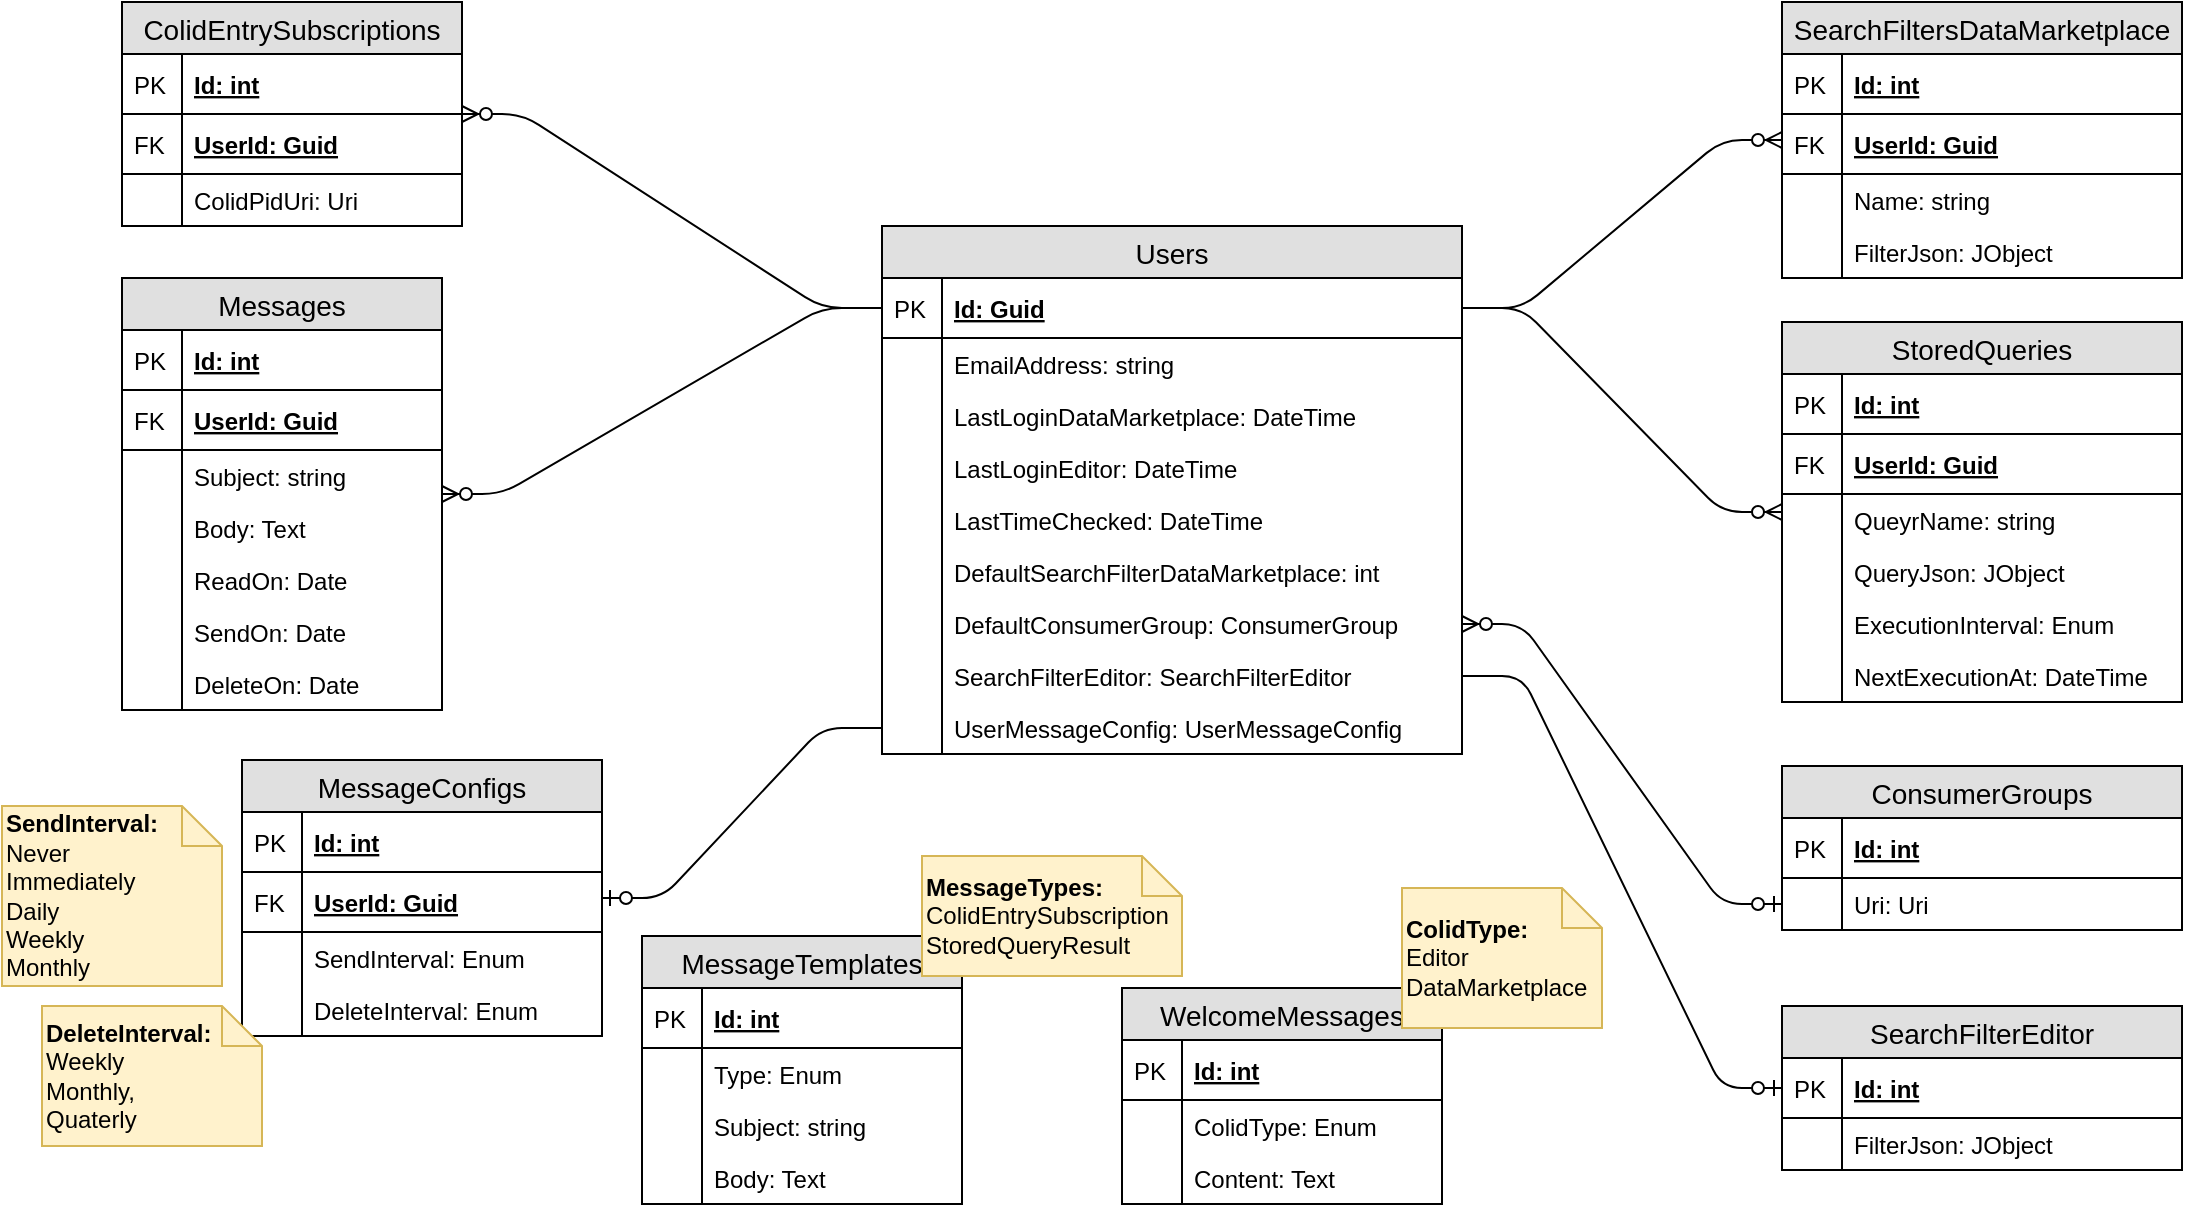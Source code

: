 <mxfile version="12.6.5" type="device"><diagram id="rj47bI9l7RJq6YblxdPl" name="Page-1"><mxGraphModel dx="2062" dy="1192" grid="1" gridSize="10" guides="1" tooltips="1" connect="1" arrows="1" fold="1" page="1" pageScale="1" pageWidth="850" pageHeight="1100" math="0" shadow="0"><root><mxCell id="0"/><mxCell id="1" parent="0"/><mxCell id="gNY3L-VeefKoIO0M5hbi-43" value="Messages" style="swimlane;fontStyle=0;childLayout=stackLayout;horizontal=1;startSize=26;fillColor=#e0e0e0;horizontalStack=0;resizeParent=1;resizeParentMax=0;resizeLast=0;collapsible=1;marginBottom=0;swimlaneFillColor=#ffffff;align=center;fontSize=14;" parent="1" vertex="1"><mxGeometry x="240" y="166" width="160" height="216" as="geometry"/></mxCell><mxCell id="gNY3L-VeefKoIO0M5hbi-44" value="Id: int" style="shape=partialRectangle;top=0;left=0;right=0;bottom=1;align=left;verticalAlign=middle;fillColor=none;spacingLeft=34;spacingRight=4;overflow=hidden;rotatable=0;points=[[0,0.5],[1,0.5]];portConstraint=eastwest;dropTarget=0;fontStyle=5;fontSize=12;" parent="gNY3L-VeefKoIO0M5hbi-43" vertex="1"><mxGeometry y="26" width="160" height="30" as="geometry"/></mxCell><mxCell id="gNY3L-VeefKoIO0M5hbi-45" value="PK" style="shape=partialRectangle;top=0;left=0;bottom=0;fillColor=none;align=left;verticalAlign=middle;spacingLeft=4;spacingRight=4;overflow=hidden;rotatable=0;points=[];portConstraint=eastwest;part=1;fontSize=12;" parent="gNY3L-VeefKoIO0M5hbi-44" vertex="1" connectable="0"><mxGeometry width="30" height="30" as="geometry"/></mxCell><mxCell id="G-IHCUOLiun3nRBt2nvV-1" value="UserId: Guid" style="shape=partialRectangle;top=0;left=0;right=0;bottom=1;align=left;verticalAlign=middle;fillColor=none;spacingLeft=34;spacingRight=4;overflow=hidden;rotatable=0;points=[[0,0.5],[1,0.5]];portConstraint=eastwest;dropTarget=0;fontStyle=5;fontSize=12;" parent="gNY3L-VeefKoIO0M5hbi-43" vertex="1"><mxGeometry y="56" width="160" height="30" as="geometry"/></mxCell><mxCell id="G-IHCUOLiun3nRBt2nvV-2" value="FK" style="shape=partialRectangle;top=0;left=0;bottom=0;fillColor=none;align=left;verticalAlign=middle;spacingLeft=4;spacingRight=4;overflow=hidden;rotatable=0;points=[];portConstraint=eastwest;part=1;fontSize=12;" parent="G-IHCUOLiun3nRBt2nvV-1" vertex="1" connectable="0"><mxGeometry width="30" height="30" as="geometry"/></mxCell><mxCell id="gNY3L-VeefKoIO0M5hbi-48" value="Subject: string" style="shape=partialRectangle;top=0;left=0;right=0;bottom=0;align=left;verticalAlign=top;fillColor=none;spacingLeft=34;spacingRight=4;overflow=hidden;rotatable=0;points=[[0,0.5],[1,0.5]];portConstraint=eastwest;dropTarget=0;fontSize=12;" parent="gNY3L-VeefKoIO0M5hbi-43" vertex="1"><mxGeometry y="86" width="160" height="26" as="geometry"/></mxCell><mxCell id="gNY3L-VeefKoIO0M5hbi-49" value="" style="shape=partialRectangle;top=0;left=0;bottom=0;fillColor=none;align=left;verticalAlign=top;spacingLeft=4;spacingRight=4;overflow=hidden;rotatable=0;points=[];portConstraint=eastwest;part=1;fontSize=12;" parent="gNY3L-VeefKoIO0M5hbi-48" vertex="1" connectable="0"><mxGeometry width="30" height="26" as="geometry"/></mxCell><mxCell id="gNY3L-VeefKoIO0M5hbi-50" value="Body: Text" style="shape=partialRectangle;top=0;left=0;right=0;bottom=0;align=left;verticalAlign=top;fillColor=none;spacingLeft=34;spacingRight=4;overflow=hidden;rotatable=0;points=[[0,0.5],[1,0.5]];portConstraint=eastwest;dropTarget=0;fontSize=12;" parent="gNY3L-VeefKoIO0M5hbi-43" vertex="1"><mxGeometry y="112" width="160" height="26" as="geometry"/></mxCell><mxCell id="gNY3L-VeefKoIO0M5hbi-51" value="" style="shape=partialRectangle;top=0;left=0;bottom=0;fillColor=none;align=left;verticalAlign=top;spacingLeft=4;spacingRight=4;overflow=hidden;rotatable=0;points=[];portConstraint=eastwest;part=1;fontSize=12;" parent="gNY3L-VeefKoIO0M5hbi-50" vertex="1" connectable="0"><mxGeometry width="30" height="26" as="geometry"/></mxCell><mxCell id="gNY3L-VeefKoIO0M5hbi-190" value="ReadOn: Date" style="shape=partialRectangle;top=0;left=0;right=0;bottom=0;align=left;verticalAlign=top;fillColor=none;spacingLeft=34;spacingRight=4;overflow=hidden;rotatable=0;points=[[0,0.5],[1,0.5]];portConstraint=eastwest;dropTarget=0;fontSize=12;" parent="gNY3L-VeefKoIO0M5hbi-43" vertex="1"><mxGeometry y="138" width="160" height="26" as="geometry"/></mxCell><mxCell id="gNY3L-VeefKoIO0M5hbi-191" value="" style="shape=partialRectangle;top=0;left=0;bottom=0;fillColor=none;align=left;verticalAlign=top;spacingLeft=4;spacingRight=4;overflow=hidden;rotatable=0;points=[];portConstraint=eastwest;part=1;fontSize=12;" parent="gNY3L-VeefKoIO0M5hbi-190" vertex="1" connectable="0"><mxGeometry width="30" height="26" as="geometry"/></mxCell><mxCell id="gNY3L-VeefKoIO0M5hbi-192" value="SendOn: Date" style="shape=partialRectangle;top=0;left=0;right=0;bottom=0;align=left;verticalAlign=top;fillColor=none;spacingLeft=34;spacingRight=4;overflow=hidden;rotatable=0;points=[[0,0.5],[1,0.5]];portConstraint=eastwest;dropTarget=0;fontSize=12;" parent="gNY3L-VeefKoIO0M5hbi-43" vertex="1"><mxGeometry y="164" width="160" height="26" as="geometry"/></mxCell><mxCell id="gNY3L-VeefKoIO0M5hbi-193" value="" style="shape=partialRectangle;top=0;left=0;bottom=0;fillColor=none;align=left;verticalAlign=top;spacingLeft=4;spacingRight=4;overflow=hidden;rotatable=0;points=[];portConstraint=eastwest;part=1;fontSize=12;" parent="gNY3L-VeefKoIO0M5hbi-192" vertex="1" connectable="0"><mxGeometry width="30" height="26" as="geometry"/></mxCell><mxCell id="gNY3L-VeefKoIO0M5hbi-194" value="DeleteOn: Date" style="shape=partialRectangle;top=0;left=0;right=0;bottom=0;align=left;verticalAlign=top;fillColor=none;spacingLeft=34;spacingRight=4;overflow=hidden;rotatable=0;points=[[0,0.5],[1,0.5]];portConstraint=eastwest;dropTarget=0;fontSize=12;" parent="gNY3L-VeefKoIO0M5hbi-43" vertex="1"><mxGeometry y="190" width="160" height="26" as="geometry"/></mxCell><mxCell id="gNY3L-VeefKoIO0M5hbi-195" value="" style="shape=partialRectangle;top=0;left=0;bottom=0;fillColor=none;align=left;verticalAlign=top;spacingLeft=4;spacingRight=4;overflow=hidden;rotatable=0;points=[];portConstraint=eastwest;part=1;fontSize=12;" parent="gNY3L-VeefKoIO0M5hbi-194" vertex="1" connectable="0"><mxGeometry width="30" height="26" as="geometry"/></mxCell><mxCell id="gNY3L-VeefKoIO0M5hbi-66" value="Users" style="swimlane;fontStyle=0;childLayout=stackLayout;horizontal=1;startSize=26;fillColor=#e0e0e0;horizontalStack=0;resizeParent=1;resizeParentMax=0;resizeLast=0;collapsible=1;marginBottom=0;swimlaneFillColor=#ffffff;align=center;fontSize=14;" parent="1" vertex="1"><mxGeometry x="620" y="140" width="290" height="264" as="geometry"/></mxCell><mxCell id="gNY3L-VeefKoIO0M5hbi-67" value="Id: Guid" style="shape=partialRectangle;top=0;left=0;right=0;bottom=1;align=left;verticalAlign=middle;fillColor=none;spacingLeft=34;spacingRight=4;overflow=hidden;rotatable=0;points=[[0,0.5],[1,0.5]];portConstraint=eastwest;dropTarget=0;fontStyle=5;fontSize=12;" parent="gNY3L-VeefKoIO0M5hbi-66" vertex="1"><mxGeometry y="26" width="290" height="30" as="geometry"/></mxCell><mxCell id="gNY3L-VeefKoIO0M5hbi-68" value="PK" style="shape=partialRectangle;top=0;left=0;bottom=0;fillColor=none;align=left;verticalAlign=middle;spacingLeft=4;spacingRight=4;overflow=hidden;rotatable=0;points=[];portConstraint=eastwest;part=1;fontSize=12;" parent="gNY3L-VeefKoIO0M5hbi-67" vertex="1" connectable="0"><mxGeometry width="30" height="30" as="geometry"/></mxCell><mxCell id="gNY3L-VeefKoIO0M5hbi-69" value="EmailAddress: string" style="shape=partialRectangle;top=0;left=0;right=0;bottom=0;align=left;verticalAlign=top;fillColor=none;spacingLeft=34;spacingRight=4;overflow=hidden;rotatable=0;points=[[0,0.5],[1,0.5]];portConstraint=eastwest;dropTarget=0;fontSize=12;" parent="gNY3L-VeefKoIO0M5hbi-66" vertex="1"><mxGeometry y="56" width="290" height="26" as="geometry"/></mxCell><mxCell id="gNY3L-VeefKoIO0M5hbi-70" value="" style="shape=partialRectangle;top=0;left=0;bottom=0;fillColor=none;align=left;verticalAlign=top;spacingLeft=4;spacingRight=4;overflow=hidden;rotatable=0;points=[];portConstraint=eastwest;part=1;fontSize=12;" parent="gNY3L-VeefKoIO0M5hbi-69" vertex="1" connectable="0"><mxGeometry width="30" height="26" as="geometry"/></mxCell><mxCell id="gNY3L-VeefKoIO0M5hbi-71" value="LastLoginDataMarketplace: DateTime" style="shape=partialRectangle;top=0;left=0;right=0;bottom=0;align=left;verticalAlign=top;fillColor=none;spacingLeft=34;spacingRight=4;overflow=hidden;rotatable=0;points=[[0,0.5],[1,0.5]];portConstraint=eastwest;dropTarget=0;fontSize=12;" parent="gNY3L-VeefKoIO0M5hbi-66" vertex="1"><mxGeometry y="82" width="290" height="26" as="geometry"/></mxCell><mxCell id="gNY3L-VeefKoIO0M5hbi-72" value="" style="shape=partialRectangle;top=0;left=0;bottom=0;fillColor=none;align=left;verticalAlign=top;spacingLeft=4;spacingRight=4;overflow=hidden;rotatable=0;points=[];portConstraint=eastwest;part=1;fontSize=12;" parent="gNY3L-VeefKoIO0M5hbi-71" vertex="1" connectable="0"><mxGeometry width="30" height="26" as="geometry"/></mxCell><mxCell id="gNY3L-VeefKoIO0M5hbi-73" value="LastLoginEditor: DateTime" style="shape=partialRectangle;top=0;left=0;right=0;bottom=0;align=left;verticalAlign=top;fillColor=none;spacingLeft=34;spacingRight=4;overflow=hidden;rotatable=0;points=[[0,0.5],[1,0.5]];portConstraint=eastwest;dropTarget=0;fontSize=12;" parent="gNY3L-VeefKoIO0M5hbi-66" vertex="1"><mxGeometry y="108" width="290" height="26" as="geometry"/></mxCell><mxCell id="gNY3L-VeefKoIO0M5hbi-74" value="" style="shape=partialRectangle;top=0;left=0;bottom=0;fillColor=none;align=left;verticalAlign=top;spacingLeft=4;spacingRight=4;overflow=hidden;rotatable=0;points=[];portConstraint=eastwest;part=1;fontSize=12;" parent="gNY3L-VeefKoIO0M5hbi-73" vertex="1" connectable="0"><mxGeometry width="30" height="26" as="geometry"/></mxCell><mxCell id="gNY3L-VeefKoIO0M5hbi-77" value="LastTimeChecked: DateTime" style="shape=partialRectangle;top=0;left=0;right=0;bottom=0;align=left;verticalAlign=top;fillColor=none;spacingLeft=34;spacingRight=4;overflow=hidden;rotatable=0;points=[[0,0.5],[1,0.5]];portConstraint=eastwest;dropTarget=0;fontSize=12;" parent="gNY3L-VeefKoIO0M5hbi-66" vertex="1"><mxGeometry y="134" width="290" height="26" as="geometry"/></mxCell><mxCell id="gNY3L-VeefKoIO0M5hbi-78" value="" style="shape=partialRectangle;top=0;left=0;bottom=0;fillColor=none;align=left;verticalAlign=top;spacingLeft=4;spacingRight=4;overflow=hidden;rotatable=0;points=[];portConstraint=eastwest;part=1;fontSize=12;" parent="gNY3L-VeefKoIO0M5hbi-77" vertex="1" connectable="0"><mxGeometry width="30" height="26" as="geometry"/></mxCell><mxCell id="gNY3L-VeefKoIO0M5hbi-83" value="DefaultSearchFilterDataMarketplace: int" style="shape=partialRectangle;top=0;left=0;right=0;bottom=0;align=left;verticalAlign=top;fillColor=none;spacingLeft=34;spacingRight=4;overflow=hidden;rotatable=0;points=[[0,0.5],[1,0.5]];portConstraint=eastwest;dropTarget=0;fontSize=12;" parent="gNY3L-VeefKoIO0M5hbi-66" vertex="1"><mxGeometry y="160" width="290" height="26" as="geometry"/></mxCell><mxCell id="gNY3L-VeefKoIO0M5hbi-84" value="" style="shape=partialRectangle;top=0;left=0;bottom=0;fillColor=none;align=left;verticalAlign=top;spacingLeft=4;spacingRight=4;overflow=hidden;rotatable=0;points=[];portConstraint=eastwest;part=1;fontSize=12;" parent="gNY3L-VeefKoIO0M5hbi-83" vertex="1" connectable="0"><mxGeometry width="30" height="26" as="geometry"/></mxCell><mxCell id="gNY3L-VeefKoIO0M5hbi-79" value="DefaultConsumerGroup: ConsumerGroup" style="shape=partialRectangle;top=0;left=0;right=0;bottom=0;align=left;verticalAlign=top;fillColor=none;spacingLeft=34;spacingRight=4;overflow=hidden;rotatable=0;points=[[0,0.5],[1,0.5]];portConstraint=eastwest;dropTarget=0;fontSize=12;" parent="gNY3L-VeefKoIO0M5hbi-66" vertex="1"><mxGeometry y="186" width="290" height="26" as="geometry"/></mxCell><mxCell id="gNY3L-VeefKoIO0M5hbi-80" value="" style="shape=partialRectangle;top=0;left=0;bottom=0;fillColor=none;align=left;verticalAlign=top;spacingLeft=4;spacingRight=4;overflow=hidden;rotatable=0;points=[];portConstraint=eastwest;part=1;fontSize=12;" parent="gNY3L-VeefKoIO0M5hbi-79" vertex="1" connectable="0"><mxGeometry width="30" height="26" as="geometry"/></mxCell><mxCell id="gNY3L-VeefKoIO0M5hbi-81" value="SearchFilterEditor: SearchFilterEditor" style="shape=partialRectangle;top=0;left=0;right=0;bottom=0;align=left;verticalAlign=top;fillColor=none;spacingLeft=34;spacingRight=4;overflow=hidden;rotatable=0;points=[[0,0.5],[1,0.5]];portConstraint=eastwest;dropTarget=0;fontSize=12;" parent="gNY3L-VeefKoIO0M5hbi-66" vertex="1"><mxGeometry y="212" width="290" height="26" as="geometry"/></mxCell><mxCell id="gNY3L-VeefKoIO0M5hbi-82" value="" style="shape=partialRectangle;top=0;left=0;bottom=0;fillColor=none;align=left;verticalAlign=top;spacingLeft=4;spacingRight=4;overflow=hidden;rotatable=0;points=[];portConstraint=eastwest;part=1;fontSize=12;" parent="gNY3L-VeefKoIO0M5hbi-81" vertex="1" connectable="0"><mxGeometry width="30" height="26" as="geometry"/></mxCell><mxCell id="K06_EQDr4aCvQEUj0OQP-1" value="UserMessageConfig: UserMessageConfig" style="shape=partialRectangle;top=0;left=0;right=0;bottom=0;align=left;verticalAlign=top;fillColor=none;spacingLeft=34;spacingRight=4;overflow=hidden;rotatable=0;points=[[0,0.5],[1,0.5]];portConstraint=eastwest;dropTarget=0;fontSize=12;" parent="gNY3L-VeefKoIO0M5hbi-66" vertex="1"><mxGeometry y="238" width="290" height="26" as="geometry"/></mxCell><mxCell id="K06_EQDr4aCvQEUj0OQP-2" value="" style="shape=partialRectangle;top=0;left=0;bottom=0;fillColor=none;align=left;verticalAlign=top;spacingLeft=4;spacingRight=4;overflow=hidden;rotatable=0;points=[];portConstraint=eastwest;part=1;fontSize=12;" parent="K06_EQDr4aCvQEUj0OQP-1" vertex="1" connectable="0"><mxGeometry width="30" height="26" as="geometry"/></mxCell><mxCell id="gNY3L-VeefKoIO0M5hbi-119" value="ConsumerGroups" style="swimlane;fontStyle=0;childLayout=stackLayout;horizontal=1;startSize=26;fillColor=#e0e0e0;horizontalStack=0;resizeParent=1;resizeParentMax=0;resizeLast=0;collapsible=1;marginBottom=0;swimlaneFillColor=#ffffff;align=center;fontSize=14;" parent="1" vertex="1"><mxGeometry x="1070" y="410" width="200" height="82" as="geometry"/></mxCell><mxCell id="gNY3L-VeefKoIO0M5hbi-130" value="Id: int" style="shape=partialRectangle;top=0;left=0;right=0;bottom=1;align=left;verticalAlign=middle;fillColor=none;spacingLeft=34;spacingRight=4;overflow=hidden;rotatable=0;points=[[0,0.5],[1,0.5]];portConstraint=eastwest;dropTarget=0;fontStyle=5;fontSize=12;" parent="gNY3L-VeefKoIO0M5hbi-119" vertex="1"><mxGeometry y="26" width="200" height="30" as="geometry"/></mxCell><mxCell id="gNY3L-VeefKoIO0M5hbi-131" value="PK" style="shape=partialRectangle;top=0;left=0;bottom=0;fillColor=none;align=left;verticalAlign=middle;spacingLeft=4;spacingRight=4;overflow=hidden;rotatable=0;points=[];portConstraint=eastwest;part=1;fontSize=12;" parent="gNY3L-VeefKoIO0M5hbi-130" vertex="1" connectable="0"><mxGeometry width="30" height="30" as="geometry"/></mxCell><mxCell id="gNY3L-VeefKoIO0M5hbi-124" value="Uri: Uri" style="shape=partialRectangle;top=0;left=0;right=0;bottom=0;align=left;verticalAlign=top;fillColor=none;spacingLeft=34;spacingRight=4;overflow=hidden;rotatable=0;points=[[0,0.5],[1,0.5]];portConstraint=eastwest;dropTarget=0;fontSize=12;" parent="gNY3L-VeefKoIO0M5hbi-119" vertex="1"><mxGeometry y="56" width="200" height="26" as="geometry"/></mxCell><mxCell id="gNY3L-VeefKoIO0M5hbi-125" value="" style="shape=partialRectangle;top=0;left=0;bottom=0;fillColor=none;align=left;verticalAlign=top;spacingLeft=4;spacingRight=4;overflow=hidden;rotatable=0;points=[];portConstraint=eastwest;part=1;fontSize=12;" parent="gNY3L-VeefKoIO0M5hbi-124" vertex="1" connectable="0"><mxGeometry width="30" height="26" as="geometry"/></mxCell><mxCell id="gNY3L-VeefKoIO0M5hbi-132" value="" style="edgeStyle=entityRelationEdgeStyle;fontSize=12;html=1;endArrow=ERzeroToMany;startArrow=ERzeroToOne;" parent="1" source="gNY3L-VeefKoIO0M5hbi-124" target="gNY3L-VeefKoIO0M5hbi-79" edge="1"><mxGeometry width="100" height="100" relative="1" as="geometry"><mxPoint x="1210" y="241.0" as="sourcePoint"/><mxPoint x="570" y="460" as="targetPoint"/></mxGeometry></mxCell><mxCell id="gNY3L-VeefKoIO0M5hbi-151" value="ColidEntrySubscriptions" style="swimlane;fontStyle=0;childLayout=stackLayout;horizontal=1;startSize=26;fillColor=#e0e0e0;horizontalStack=0;resizeParent=1;resizeParentMax=0;resizeLast=0;collapsible=1;marginBottom=0;swimlaneFillColor=#ffffff;align=center;fontSize=14;" parent="1" vertex="1"><mxGeometry x="240" y="28" width="170" height="112" as="geometry"><mxRectangle x="700" y="680" width="170" height="26" as="alternateBounds"/></mxGeometry></mxCell><mxCell id="gNY3L-VeefKoIO0M5hbi-152" value="Id: int" style="shape=partialRectangle;top=0;left=0;right=0;bottom=1;align=left;verticalAlign=middle;fillColor=none;spacingLeft=34;spacingRight=4;overflow=hidden;rotatable=0;points=[[0,0.5],[1,0.5]];portConstraint=eastwest;dropTarget=0;fontStyle=5;fontSize=12;" parent="gNY3L-VeefKoIO0M5hbi-151" vertex="1"><mxGeometry y="26" width="170" height="30" as="geometry"/></mxCell><mxCell id="gNY3L-VeefKoIO0M5hbi-153" value="PK" style="shape=partialRectangle;top=0;left=0;bottom=0;fillColor=none;align=left;verticalAlign=middle;spacingLeft=4;spacingRight=4;overflow=hidden;rotatable=0;points=[];portConstraint=eastwest;part=1;fontSize=12;" parent="gNY3L-VeefKoIO0M5hbi-152" vertex="1" connectable="0"><mxGeometry width="30" height="30" as="geometry"/></mxCell><mxCell id="G-IHCUOLiun3nRBt2nvV-3" value="UserId: Guid" style="shape=partialRectangle;top=0;left=0;right=0;bottom=1;align=left;verticalAlign=middle;fillColor=none;spacingLeft=34;spacingRight=4;overflow=hidden;rotatable=0;points=[[0,0.5],[1,0.5]];portConstraint=eastwest;dropTarget=0;fontStyle=5;fontSize=12;" parent="gNY3L-VeefKoIO0M5hbi-151" vertex="1"><mxGeometry y="56" width="170" height="30" as="geometry"/></mxCell><mxCell id="G-IHCUOLiun3nRBt2nvV-4" value="FK" style="shape=partialRectangle;top=0;left=0;bottom=0;fillColor=none;align=left;verticalAlign=middle;spacingLeft=4;spacingRight=4;overflow=hidden;rotatable=0;points=[];portConstraint=eastwest;part=1;fontSize=12;" parent="G-IHCUOLiun3nRBt2nvV-3" vertex="1" connectable="0"><mxGeometry width="30" height="30" as="geometry"/></mxCell><mxCell id="gNY3L-VeefKoIO0M5hbi-162" value="ColidPidUri: Uri" style="shape=partialRectangle;top=0;left=0;right=0;bottom=0;align=left;verticalAlign=top;fillColor=none;spacingLeft=34;spacingRight=4;overflow=hidden;rotatable=0;points=[[0,0.5],[1,0.5]];portConstraint=eastwest;dropTarget=0;fontSize=12;" parent="gNY3L-VeefKoIO0M5hbi-151" vertex="1"><mxGeometry y="86" width="170" height="26" as="geometry"/></mxCell><mxCell id="gNY3L-VeefKoIO0M5hbi-163" value="" style="shape=partialRectangle;top=0;left=0;bottom=0;fillColor=none;align=left;verticalAlign=top;spacingLeft=4;spacingRight=4;overflow=hidden;rotatable=0;points=[];portConstraint=eastwest;part=1;fontSize=12;" parent="gNY3L-VeefKoIO0M5hbi-162" vertex="1" connectable="0"><mxGeometry width="30" height="26" as="geometry"/></mxCell><mxCell id="gNY3L-VeefKoIO0M5hbi-182" value="" style="edgeStyle=entityRelationEdgeStyle;fontSize=12;html=1;endArrow=ERzeroToOne;endFill=1;" parent="1" source="K06_EQDr4aCvQEUj0OQP-1" target="gNY3L-VeefKoIO0M5hbi-165" edge="1"><mxGeometry width="100" height="100" relative="1" as="geometry"><mxPoint x="380" y="340" as="sourcePoint"/><mxPoint x="820" y="615" as="targetPoint"/></mxGeometry></mxCell><mxCell id="gNY3L-VeefKoIO0M5hbi-187" value="" style="edgeStyle=entityRelationEdgeStyle;fontSize=12;html=1;endArrow=ERzeroToMany;endFill=1;" parent="1" source="gNY3L-VeefKoIO0M5hbi-67" target="gNY3L-VeefKoIO0M5hbi-43" edge="1"><mxGeometry width="100" height="100" relative="1" as="geometry"><mxPoint x="490" y="300" as="sourcePoint"/><mxPoint x="490.0" y="369.0" as="targetPoint"/></mxGeometry></mxCell><mxCell id="gNY3L-VeefKoIO0M5hbi-188" value="" style="edgeStyle=entityRelationEdgeStyle;fontSize=12;html=1;endArrow=ERzeroToMany;endFill=1;" parent="1" source="gNY3L-VeefKoIO0M5hbi-67" target="gNY3L-VeefKoIO0M5hbi-151" edge="1"><mxGeometry width="100" height="100" relative="1" as="geometry"><mxPoint x="450" y="450" as="sourcePoint"/><mxPoint x="780" y="630" as="targetPoint"/></mxGeometry></mxCell><mxCell id="gNY3L-VeefKoIO0M5hbi-197" value="SearchFiltersDataMarketplace" style="swimlane;fontStyle=0;childLayout=stackLayout;horizontal=1;startSize=26;fillColor=#e0e0e0;horizontalStack=0;resizeParent=1;resizeParentMax=0;resizeLast=0;collapsible=1;marginBottom=0;swimlaneFillColor=#ffffff;align=center;fontSize=14;" parent="1" vertex="1"><mxGeometry x="1070" y="28" width="200" height="138" as="geometry"/></mxCell><mxCell id="gNY3L-VeefKoIO0M5hbi-198" value="Id: int" style="shape=partialRectangle;top=0;left=0;right=0;bottom=1;align=left;verticalAlign=middle;fillColor=none;spacingLeft=34;spacingRight=4;overflow=hidden;rotatable=0;points=[[0,0.5],[1,0.5]];portConstraint=eastwest;dropTarget=0;fontStyle=5;fontSize=12;" parent="gNY3L-VeefKoIO0M5hbi-197" vertex="1"><mxGeometry y="26" width="200" height="30" as="geometry"/></mxCell><mxCell id="gNY3L-VeefKoIO0M5hbi-199" value="PK" style="shape=partialRectangle;top=0;left=0;bottom=0;fillColor=none;align=left;verticalAlign=middle;spacingLeft=4;spacingRight=4;overflow=hidden;rotatable=0;points=[];portConstraint=eastwest;part=1;fontSize=12;" parent="gNY3L-VeefKoIO0M5hbi-198" vertex="1" connectable="0"><mxGeometry width="30" height="30" as="geometry"/></mxCell><mxCell id="G-IHCUOLiun3nRBt2nvV-9" value="UserId: Guid" style="shape=partialRectangle;top=0;left=0;right=0;bottom=1;align=left;verticalAlign=middle;fillColor=none;spacingLeft=34;spacingRight=4;overflow=hidden;rotatable=0;points=[[0,0.5],[1,0.5]];portConstraint=eastwest;dropTarget=0;fontStyle=5;fontSize=12;" parent="gNY3L-VeefKoIO0M5hbi-197" vertex="1"><mxGeometry y="56" width="200" height="30" as="geometry"/></mxCell><mxCell id="G-IHCUOLiun3nRBt2nvV-10" value="FK" style="shape=partialRectangle;top=0;left=0;bottom=0;fillColor=none;align=left;verticalAlign=middle;spacingLeft=4;spacingRight=4;overflow=hidden;rotatable=0;points=[];portConstraint=eastwest;part=1;fontSize=12;" parent="G-IHCUOLiun3nRBt2nvV-9" vertex="1" connectable="0"><mxGeometry width="30" height="30" as="geometry"/></mxCell><mxCell id="gNY3L-VeefKoIO0M5hbi-200" value="Name: string" style="shape=partialRectangle;top=0;left=0;right=0;bottom=0;align=left;verticalAlign=top;fillColor=none;spacingLeft=34;spacingRight=4;overflow=hidden;rotatable=0;points=[[0,0.5],[1,0.5]];portConstraint=eastwest;dropTarget=0;fontSize=12;" parent="gNY3L-VeefKoIO0M5hbi-197" vertex="1"><mxGeometry y="86" width="200" height="26" as="geometry"/></mxCell><mxCell id="gNY3L-VeefKoIO0M5hbi-201" value="" style="shape=partialRectangle;top=0;left=0;bottom=0;fillColor=none;align=left;verticalAlign=top;spacingLeft=4;spacingRight=4;overflow=hidden;rotatable=0;points=[];portConstraint=eastwest;part=1;fontSize=12;" parent="gNY3L-VeefKoIO0M5hbi-200" vertex="1" connectable="0"><mxGeometry width="30" height="26" as="geometry"/></mxCell><mxCell id="gNY3L-VeefKoIO0M5hbi-202" value="FilterJson: JObject" style="shape=partialRectangle;top=0;left=0;right=0;bottom=0;align=left;verticalAlign=top;fillColor=none;spacingLeft=34;spacingRight=4;overflow=hidden;rotatable=0;points=[[0,0.5],[1,0.5]];portConstraint=eastwest;dropTarget=0;fontSize=12;" parent="gNY3L-VeefKoIO0M5hbi-197" vertex="1"><mxGeometry y="112" width="200" height="26" as="geometry"/></mxCell><mxCell id="gNY3L-VeefKoIO0M5hbi-203" value="" style="shape=partialRectangle;top=0;left=0;bottom=0;fillColor=none;align=left;verticalAlign=top;spacingLeft=4;spacingRight=4;overflow=hidden;rotatable=0;points=[];portConstraint=eastwest;part=1;fontSize=12;" parent="gNY3L-VeefKoIO0M5hbi-202" vertex="1" connectable="0"><mxGeometry width="30" height="26" as="geometry"/></mxCell><mxCell id="gNY3L-VeefKoIO0M5hbi-215" value="SearchFilterEditor" style="swimlane;fontStyle=0;childLayout=stackLayout;horizontal=1;startSize=26;fillColor=#e0e0e0;horizontalStack=0;resizeParent=1;resizeParentMax=0;resizeLast=0;collapsible=1;marginBottom=0;swimlaneFillColor=#ffffff;align=center;fontSize=14;" parent="1" vertex="1"><mxGeometry x="1070" y="530" width="200" height="82" as="geometry"/></mxCell><mxCell id="gNY3L-VeefKoIO0M5hbi-216" value="Id: int" style="shape=partialRectangle;top=0;left=0;right=0;bottom=1;align=left;verticalAlign=middle;fillColor=none;spacingLeft=34;spacingRight=4;overflow=hidden;rotatable=0;points=[[0,0.5],[1,0.5]];portConstraint=eastwest;dropTarget=0;fontStyle=5;fontSize=12;" parent="gNY3L-VeefKoIO0M5hbi-215" vertex="1"><mxGeometry y="26" width="200" height="30" as="geometry"/></mxCell><mxCell id="gNY3L-VeefKoIO0M5hbi-217" value="PK" style="shape=partialRectangle;top=0;left=0;bottom=0;fillColor=none;align=left;verticalAlign=middle;spacingLeft=4;spacingRight=4;overflow=hidden;rotatable=0;points=[];portConstraint=eastwest;part=1;fontSize=12;" parent="gNY3L-VeefKoIO0M5hbi-216" vertex="1" connectable="0"><mxGeometry width="30" height="30" as="geometry"/></mxCell><mxCell id="gNY3L-VeefKoIO0M5hbi-220" value="FilterJson: JObject" style="shape=partialRectangle;top=0;left=0;right=0;bottom=0;align=left;verticalAlign=top;fillColor=none;spacingLeft=34;spacingRight=4;overflow=hidden;rotatable=0;points=[[0,0.5],[1,0.5]];portConstraint=eastwest;dropTarget=0;fontSize=12;" parent="gNY3L-VeefKoIO0M5hbi-215" vertex="1"><mxGeometry y="56" width="200" height="26" as="geometry"/></mxCell><mxCell id="gNY3L-VeefKoIO0M5hbi-221" value="" style="shape=partialRectangle;top=0;left=0;bottom=0;fillColor=none;align=left;verticalAlign=top;spacingLeft=4;spacingRight=4;overflow=hidden;rotatable=0;points=[];portConstraint=eastwest;part=1;fontSize=12;" parent="gNY3L-VeefKoIO0M5hbi-220" vertex="1" connectable="0"><mxGeometry width="30" height="26" as="geometry"/></mxCell><mxCell id="gNY3L-VeefKoIO0M5hbi-222" value="StoredQueries" style="swimlane;fontStyle=0;childLayout=stackLayout;horizontal=1;startSize=26;fillColor=#e0e0e0;horizontalStack=0;resizeParent=1;resizeParentMax=0;resizeLast=0;collapsible=1;marginBottom=0;swimlaneFillColor=#ffffff;align=center;fontSize=14;" parent="1" vertex="1"><mxGeometry x="1070" y="188" width="200" height="190" as="geometry"/></mxCell><mxCell id="gNY3L-VeefKoIO0M5hbi-223" value="Id: int" style="shape=partialRectangle;top=0;left=0;right=0;bottom=1;align=left;verticalAlign=middle;fillColor=none;spacingLeft=34;spacingRight=4;overflow=hidden;rotatable=0;points=[[0,0.5],[1,0.5]];portConstraint=eastwest;dropTarget=0;fontStyle=5;fontSize=12;" parent="gNY3L-VeefKoIO0M5hbi-222" vertex="1"><mxGeometry y="26" width="200" height="30" as="geometry"/></mxCell><mxCell id="gNY3L-VeefKoIO0M5hbi-224" value="PK" style="shape=partialRectangle;top=0;left=0;bottom=0;fillColor=none;align=left;verticalAlign=middle;spacingLeft=4;spacingRight=4;overflow=hidden;rotatable=0;points=[];portConstraint=eastwest;part=1;fontSize=12;" parent="gNY3L-VeefKoIO0M5hbi-223" vertex="1" connectable="0"><mxGeometry width="30" height="30" as="geometry"/></mxCell><mxCell id="G-IHCUOLiun3nRBt2nvV-11" value="UserId: Guid" style="shape=partialRectangle;top=0;left=0;right=0;bottom=1;align=left;verticalAlign=middle;fillColor=none;spacingLeft=34;spacingRight=4;overflow=hidden;rotatable=0;points=[[0,0.5],[1,0.5]];portConstraint=eastwest;dropTarget=0;fontStyle=5;fontSize=12;" parent="gNY3L-VeefKoIO0M5hbi-222" vertex="1"><mxGeometry y="56" width="200" height="30" as="geometry"/></mxCell><mxCell id="G-IHCUOLiun3nRBt2nvV-12" value="FK" style="shape=partialRectangle;top=0;left=0;bottom=0;fillColor=none;align=left;verticalAlign=middle;spacingLeft=4;spacingRight=4;overflow=hidden;rotatable=0;points=[];portConstraint=eastwest;part=1;fontSize=12;" parent="G-IHCUOLiun3nRBt2nvV-11" vertex="1" connectable="0"><mxGeometry width="30" height="30" as="geometry"/></mxCell><mxCell id="gNY3L-VeefKoIO0M5hbi-225" value="QueyrName: string" style="shape=partialRectangle;top=0;left=0;right=0;bottom=0;align=left;verticalAlign=top;fillColor=none;spacingLeft=34;spacingRight=4;overflow=hidden;rotatable=0;points=[[0,0.5],[1,0.5]];portConstraint=eastwest;dropTarget=0;fontSize=12;" parent="gNY3L-VeefKoIO0M5hbi-222" vertex="1"><mxGeometry y="86" width="200" height="26" as="geometry"/></mxCell><mxCell id="gNY3L-VeefKoIO0M5hbi-226" value="" style="shape=partialRectangle;top=0;left=0;bottom=0;fillColor=none;align=left;verticalAlign=top;spacingLeft=4;spacingRight=4;overflow=hidden;rotatable=0;points=[];portConstraint=eastwest;part=1;fontSize=12;" parent="gNY3L-VeefKoIO0M5hbi-225" vertex="1" connectable="0"><mxGeometry width="30" height="26" as="geometry"/></mxCell><mxCell id="gNY3L-VeefKoIO0M5hbi-227" value="QueryJson: JObject" style="shape=partialRectangle;top=0;left=0;right=0;bottom=0;align=left;verticalAlign=top;fillColor=none;spacingLeft=34;spacingRight=4;overflow=hidden;rotatable=0;points=[[0,0.5],[1,0.5]];portConstraint=eastwest;dropTarget=0;fontSize=12;" parent="gNY3L-VeefKoIO0M5hbi-222" vertex="1"><mxGeometry y="112" width="200" height="26" as="geometry"/></mxCell><mxCell id="gNY3L-VeefKoIO0M5hbi-228" value="" style="shape=partialRectangle;top=0;left=0;bottom=0;fillColor=none;align=left;verticalAlign=top;spacingLeft=4;spacingRight=4;overflow=hidden;rotatable=0;points=[];portConstraint=eastwest;part=1;fontSize=12;" parent="gNY3L-VeefKoIO0M5hbi-227" vertex="1" connectable="0"><mxGeometry width="30" height="26" as="geometry"/></mxCell><mxCell id="gNY3L-VeefKoIO0M5hbi-229" value="ExecutionInterval: Enum" style="shape=partialRectangle;top=0;left=0;right=0;bottom=0;align=left;verticalAlign=top;fillColor=none;spacingLeft=34;spacingRight=4;overflow=hidden;rotatable=0;points=[[0,0.5],[1,0.5]];portConstraint=eastwest;dropTarget=0;fontSize=12;" parent="gNY3L-VeefKoIO0M5hbi-222" vertex="1"><mxGeometry y="138" width="200" height="26" as="geometry"/></mxCell><mxCell id="gNY3L-VeefKoIO0M5hbi-230" value="" style="shape=partialRectangle;top=0;left=0;bottom=0;fillColor=none;align=left;verticalAlign=top;spacingLeft=4;spacingRight=4;overflow=hidden;rotatable=0;points=[];portConstraint=eastwest;part=1;fontSize=12;" parent="gNY3L-VeefKoIO0M5hbi-229" vertex="1" connectable="0"><mxGeometry width="30" height="26" as="geometry"/></mxCell><mxCell id="gNY3L-VeefKoIO0M5hbi-233" value="NextExecutionAt: DateTime" style="shape=partialRectangle;top=0;left=0;right=0;bottom=0;align=left;verticalAlign=top;fillColor=none;spacingLeft=34;spacingRight=4;overflow=hidden;rotatable=0;points=[[0,0.5],[1,0.5]];portConstraint=eastwest;dropTarget=0;fontSize=12;" parent="gNY3L-VeefKoIO0M5hbi-222" vertex="1"><mxGeometry y="164" width="200" height="26" as="geometry"/></mxCell><mxCell id="gNY3L-VeefKoIO0M5hbi-234" value="" style="shape=partialRectangle;top=0;left=0;bottom=0;fillColor=none;align=left;verticalAlign=top;spacingLeft=4;spacingRight=4;overflow=hidden;rotatable=0;points=[];portConstraint=eastwest;part=1;fontSize=12;" parent="gNY3L-VeefKoIO0M5hbi-233" vertex="1" connectable="0"><mxGeometry width="30" height="26" as="geometry"/></mxCell><mxCell id="gNY3L-VeefKoIO0M5hbi-251" value="" style="edgeStyle=entityRelationEdgeStyle;fontSize=12;html=1;endArrow=ERzeroToOne;endFill=1;" parent="1" source="gNY3L-VeefKoIO0M5hbi-81" target="gNY3L-VeefKoIO0M5hbi-215" edge="1"><mxGeometry width="100" height="100" relative="1" as="geometry"><mxPoint x="10" y="1110" as="sourcePoint"/><mxPoint x="110" y="1010" as="targetPoint"/></mxGeometry></mxCell><mxCell id="gNY3L-VeefKoIO0M5hbi-252" value="" style="edgeStyle=entityRelationEdgeStyle;fontSize=12;html=1;endArrow=ERzeroToMany;endFill=1;" parent="1" source="gNY3L-VeefKoIO0M5hbi-67" target="gNY3L-VeefKoIO0M5hbi-197" edge="1"><mxGeometry width="100" height="100" relative="1" as="geometry"><mxPoint x="1010" y="371" as="sourcePoint"/><mxPoint x="950" y="640" as="targetPoint"/></mxGeometry></mxCell><mxCell id="gNY3L-VeefKoIO0M5hbi-253" value="" style="edgeStyle=entityRelationEdgeStyle;fontSize=12;html=1;endArrow=ERzeroToMany;endFill=1;" parent="1" source="gNY3L-VeefKoIO0M5hbi-67" target="gNY3L-VeefKoIO0M5hbi-222" edge="1"><mxGeometry width="100" height="100" relative="1" as="geometry"><mxPoint x="1010" y="371" as="sourcePoint"/><mxPoint x="980" y="560" as="targetPoint"/></mxGeometry></mxCell><mxCell id="G-IHCUOLiun3nRBt2nvV-13" value="" style="group" parent="1" vertex="1" connectable="0"><mxGeometry x="500" y="455" width="270" height="174" as="geometry"/></mxCell><mxCell id="gNY3L-VeefKoIO0M5hbi-28" value="MessageTemplates" style="swimlane;fontStyle=0;childLayout=stackLayout;horizontal=1;startSize=26;fillColor=#e0e0e0;horizontalStack=0;resizeParent=1;resizeParentMax=0;resizeLast=0;collapsible=1;marginBottom=0;swimlaneFillColor=#ffffff;align=center;fontSize=14;" parent="G-IHCUOLiun3nRBt2nvV-13" vertex="1"><mxGeometry y="40" width="160" height="134" as="geometry"/></mxCell><mxCell id="gNY3L-VeefKoIO0M5hbi-29" value="Id: int" style="shape=partialRectangle;top=0;left=0;right=0;bottom=1;align=left;verticalAlign=middle;fillColor=none;spacingLeft=34;spacingRight=4;overflow=hidden;rotatable=0;points=[[0,0.5],[1,0.5]];portConstraint=eastwest;dropTarget=0;fontStyle=5;fontSize=12;" parent="gNY3L-VeefKoIO0M5hbi-28" vertex="1"><mxGeometry y="26" width="160" height="30" as="geometry"/></mxCell><mxCell id="gNY3L-VeefKoIO0M5hbi-30" value="PK" style="shape=partialRectangle;top=0;left=0;bottom=0;fillColor=none;align=left;verticalAlign=middle;spacingLeft=4;spacingRight=4;overflow=hidden;rotatable=0;points=[];portConstraint=eastwest;part=1;fontSize=12;" parent="gNY3L-VeefKoIO0M5hbi-29" vertex="1" connectable="0"><mxGeometry width="30" height="30" as="geometry"/></mxCell><mxCell id="gNY3L-VeefKoIO0M5hbi-31" value="Type: Enum" style="shape=partialRectangle;top=0;left=0;right=0;bottom=0;align=left;verticalAlign=top;fillColor=none;spacingLeft=34;spacingRight=4;overflow=hidden;rotatable=0;points=[[0,0.5],[1,0.5]];portConstraint=eastwest;dropTarget=0;fontSize=12;" parent="gNY3L-VeefKoIO0M5hbi-28" vertex="1"><mxGeometry y="56" width="160" height="26" as="geometry"/></mxCell><mxCell id="gNY3L-VeefKoIO0M5hbi-32" value="" style="shape=partialRectangle;top=0;left=0;bottom=0;fillColor=none;align=left;verticalAlign=top;spacingLeft=4;spacingRight=4;overflow=hidden;rotatable=0;points=[];portConstraint=eastwest;part=1;fontSize=12;" parent="gNY3L-VeefKoIO0M5hbi-31" vertex="1" connectable="0"><mxGeometry width="30" height="26" as="geometry"/></mxCell><mxCell id="gNY3L-VeefKoIO0M5hbi-33" value="Subject: string" style="shape=partialRectangle;top=0;left=0;right=0;bottom=0;align=left;verticalAlign=top;fillColor=none;spacingLeft=34;spacingRight=4;overflow=hidden;rotatable=0;points=[[0,0.5],[1,0.5]];portConstraint=eastwest;dropTarget=0;fontSize=12;" parent="gNY3L-VeefKoIO0M5hbi-28" vertex="1"><mxGeometry y="82" width="160" height="26" as="geometry"/></mxCell><mxCell id="gNY3L-VeefKoIO0M5hbi-34" value="" style="shape=partialRectangle;top=0;left=0;bottom=0;fillColor=none;align=left;verticalAlign=top;spacingLeft=4;spacingRight=4;overflow=hidden;rotatable=0;points=[];portConstraint=eastwest;part=1;fontSize=12;" parent="gNY3L-VeefKoIO0M5hbi-33" vertex="1" connectable="0"><mxGeometry width="30" height="26" as="geometry"/></mxCell><mxCell id="gNY3L-VeefKoIO0M5hbi-35" value="Body: Text" style="shape=partialRectangle;top=0;left=0;right=0;bottom=0;align=left;verticalAlign=top;fillColor=none;spacingLeft=34;spacingRight=4;overflow=hidden;rotatable=0;points=[[0,0.5],[1,0.5]];portConstraint=eastwest;dropTarget=0;fontSize=12;" parent="gNY3L-VeefKoIO0M5hbi-28" vertex="1"><mxGeometry y="108" width="160" height="26" as="geometry"/></mxCell><mxCell id="gNY3L-VeefKoIO0M5hbi-36" value="" style="shape=partialRectangle;top=0;left=0;bottom=0;fillColor=none;align=left;verticalAlign=top;spacingLeft=4;spacingRight=4;overflow=hidden;rotatable=0;points=[];portConstraint=eastwest;part=1;fontSize=12;" parent="gNY3L-VeefKoIO0M5hbi-35" vertex="1" connectable="0"><mxGeometry width="30" height="26" as="geometry"/></mxCell><mxCell id="gNY3L-VeefKoIO0M5hbi-164" value="&lt;div&gt;&lt;b&gt;MessageTypes:&lt;/b&gt;&lt;br&gt;ColidEntrySubscription&lt;/div&gt;&lt;div&gt;StoredQueryResult&lt;/div&gt;" style="shape=note;size=20;whiteSpace=wrap;html=1;align=left;fillColor=#fff2cc;strokeColor=#d6b656;" parent="G-IHCUOLiun3nRBt2nvV-13" vertex="1"><mxGeometry x="140" width="130" height="60" as="geometry"/></mxCell><mxCell id="G-IHCUOLiun3nRBt2nvV-14" value="" style="group" parent="1" vertex="1" connectable="0"><mxGeometry x="740" y="471" width="240" height="158" as="geometry"/></mxCell><mxCell id="gNY3L-VeefKoIO0M5hbi-235" value="WelcomeMessages" style="swimlane;fontStyle=0;childLayout=stackLayout;horizontal=1;startSize=26;fillColor=#e0e0e0;horizontalStack=0;resizeParent=1;resizeParentMax=0;resizeLast=0;collapsible=1;marginBottom=0;swimlaneFillColor=#ffffff;align=center;fontSize=14;" parent="G-IHCUOLiun3nRBt2nvV-14" vertex="1"><mxGeometry y="50" width="160" height="108" as="geometry"/></mxCell><mxCell id="gNY3L-VeefKoIO0M5hbi-236" value="Id: int" style="shape=partialRectangle;top=0;left=0;right=0;bottom=1;align=left;verticalAlign=middle;fillColor=none;spacingLeft=34;spacingRight=4;overflow=hidden;rotatable=0;points=[[0,0.5],[1,0.5]];portConstraint=eastwest;dropTarget=0;fontStyle=5;fontSize=12;" parent="gNY3L-VeefKoIO0M5hbi-235" vertex="1"><mxGeometry y="26" width="160" height="30" as="geometry"/></mxCell><mxCell id="gNY3L-VeefKoIO0M5hbi-237" value="PK" style="shape=partialRectangle;top=0;left=0;bottom=0;fillColor=none;align=left;verticalAlign=middle;spacingLeft=4;spacingRight=4;overflow=hidden;rotatable=0;points=[];portConstraint=eastwest;part=1;fontSize=12;" parent="gNY3L-VeefKoIO0M5hbi-236" vertex="1" connectable="0"><mxGeometry width="30" height="30" as="geometry"/></mxCell><mxCell id="gNY3L-VeefKoIO0M5hbi-238" value="ColidType: Enum" style="shape=partialRectangle;top=0;left=0;right=0;bottom=0;align=left;verticalAlign=top;fillColor=none;spacingLeft=34;spacingRight=4;overflow=hidden;rotatable=0;points=[[0,0.5],[1,0.5]];portConstraint=eastwest;dropTarget=0;fontSize=12;" parent="gNY3L-VeefKoIO0M5hbi-235" vertex="1"><mxGeometry y="56" width="160" height="26" as="geometry"/></mxCell><mxCell id="gNY3L-VeefKoIO0M5hbi-239" value="" style="shape=partialRectangle;top=0;left=0;bottom=0;fillColor=none;align=left;verticalAlign=top;spacingLeft=4;spacingRight=4;overflow=hidden;rotatable=0;points=[];portConstraint=eastwest;part=1;fontSize=12;" parent="gNY3L-VeefKoIO0M5hbi-238" vertex="1" connectable="0"><mxGeometry width="30" height="26" as="geometry"/></mxCell><mxCell id="gNY3L-VeefKoIO0M5hbi-240" value="Content: Text" style="shape=partialRectangle;top=0;left=0;right=0;bottom=0;align=left;verticalAlign=top;fillColor=none;spacingLeft=34;spacingRight=4;overflow=hidden;rotatable=0;points=[[0,0.5],[1,0.5]];portConstraint=eastwest;dropTarget=0;fontSize=12;" parent="gNY3L-VeefKoIO0M5hbi-235" vertex="1"><mxGeometry y="82" width="160" height="26" as="geometry"/></mxCell><mxCell id="gNY3L-VeefKoIO0M5hbi-241" value="" style="shape=partialRectangle;top=0;left=0;bottom=0;fillColor=none;align=left;verticalAlign=top;spacingLeft=4;spacingRight=4;overflow=hidden;rotatable=0;points=[];portConstraint=eastwest;part=1;fontSize=12;" parent="gNY3L-VeefKoIO0M5hbi-240" vertex="1" connectable="0"><mxGeometry width="30" height="26" as="geometry"/></mxCell><mxCell id="gNY3L-VeefKoIO0M5hbi-246" value="&lt;div&gt;&lt;b&gt;ColidType:&lt;/b&gt;&lt;/div&gt;&lt;div&gt;Editor&lt;/div&gt;&lt;div&gt;DataMarketplace&lt;/div&gt;" style="shape=note;size=20;whiteSpace=wrap;html=1;align=left;fillColor=#fff2cc;strokeColor=#d6b656;" parent="G-IHCUOLiun3nRBt2nvV-14" vertex="1"><mxGeometry x="140" width="100" height="70" as="geometry"/></mxCell><mxCell id="gNY3L-VeefKoIO0M5hbi-165" value="MessageConfigs" style="swimlane;fontStyle=0;childLayout=stackLayout;horizontal=1;startSize=26;fillColor=#e0e0e0;horizontalStack=0;resizeParent=1;resizeParentMax=0;resizeLast=0;collapsible=1;marginBottom=0;swimlaneFillColor=#ffffff;align=center;fontSize=14;" parent="1" vertex="1"><mxGeometry x="300" y="407" width="180" height="138" as="geometry"/></mxCell><mxCell id="gNY3L-VeefKoIO0M5hbi-166" value="Id: int" style="shape=partialRectangle;top=0;left=0;right=0;bottom=1;align=left;verticalAlign=middle;fillColor=none;spacingLeft=34;spacingRight=4;overflow=hidden;rotatable=0;points=[[0,0.5],[1,0.5]];portConstraint=eastwest;dropTarget=0;fontStyle=5;fontSize=12;" parent="gNY3L-VeefKoIO0M5hbi-165" vertex="1"><mxGeometry y="26" width="180" height="30" as="geometry"/></mxCell><mxCell id="gNY3L-VeefKoIO0M5hbi-167" value="PK" style="shape=partialRectangle;top=0;left=0;bottom=0;fillColor=none;align=left;verticalAlign=middle;spacingLeft=4;spacingRight=4;overflow=hidden;rotatable=0;points=[];portConstraint=eastwest;part=1;fontSize=12;" parent="gNY3L-VeefKoIO0M5hbi-166" vertex="1" connectable="0"><mxGeometry width="30" height="30" as="geometry"/></mxCell><mxCell id="G-IHCUOLiun3nRBt2nvV-5" value="UserId: Guid" style="shape=partialRectangle;top=0;left=0;right=0;bottom=1;align=left;verticalAlign=middle;fillColor=none;spacingLeft=34;spacingRight=4;overflow=hidden;rotatable=0;points=[[0,0.5],[1,0.5]];portConstraint=eastwest;dropTarget=0;fontStyle=5;fontSize=12;" parent="gNY3L-VeefKoIO0M5hbi-165" vertex="1"><mxGeometry y="56" width="180" height="30" as="geometry"/></mxCell><mxCell id="G-IHCUOLiun3nRBt2nvV-6" value="FK" style="shape=partialRectangle;top=0;left=0;bottom=0;fillColor=none;align=left;verticalAlign=middle;spacingLeft=4;spacingRight=4;overflow=hidden;rotatable=0;points=[];portConstraint=eastwest;part=1;fontSize=12;" parent="G-IHCUOLiun3nRBt2nvV-5" vertex="1" connectable="0"><mxGeometry width="30" height="30" as="geometry"/></mxCell><mxCell id="gNY3L-VeefKoIO0M5hbi-172" value="SendInterval: Enum" style="shape=partialRectangle;top=0;left=0;right=0;bottom=0;align=left;verticalAlign=top;fillColor=none;spacingLeft=34;spacingRight=4;overflow=hidden;rotatable=0;points=[[0,0.5],[1,0.5]];portConstraint=eastwest;dropTarget=0;fontSize=12;" parent="gNY3L-VeefKoIO0M5hbi-165" vertex="1"><mxGeometry y="86" width="180" height="26" as="geometry"/></mxCell><mxCell id="gNY3L-VeefKoIO0M5hbi-173" value="" style="shape=partialRectangle;top=0;left=0;bottom=0;fillColor=none;align=left;verticalAlign=top;spacingLeft=4;spacingRight=4;overflow=hidden;rotatable=0;points=[];portConstraint=eastwest;part=1;fontSize=12;" parent="gNY3L-VeefKoIO0M5hbi-172" vertex="1" connectable="0"><mxGeometry width="30" height="26" as="geometry"/></mxCell><mxCell id="gNY3L-VeefKoIO0M5hbi-170" value="DeleteInterval: Enum" style="shape=partialRectangle;top=0;left=0;right=0;bottom=0;align=left;verticalAlign=top;fillColor=none;spacingLeft=34;spacingRight=4;overflow=hidden;rotatable=0;points=[[0,0.5],[1,0.5]];portConstraint=eastwest;dropTarget=0;fontSize=12;" parent="gNY3L-VeefKoIO0M5hbi-165" vertex="1"><mxGeometry y="112" width="180" height="26" as="geometry"/></mxCell><mxCell id="gNY3L-VeefKoIO0M5hbi-171" value="" style="shape=partialRectangle;top=0;left=0;bottom=0;fillColor=none;align=left;verticalAlign=top;spacingLeft=4;spacingRight=4;overflow=hidden;rotatable=0;points=[];portConstraint=eastwest;part=1;fontSize=12;" parent="gNY3L-VeefKoIO0M5hbi-170" vertex="1" connectable="0"><mxGeometry width="30" height="26" as="geometry"/></mxCell><mxCell id="gNY3L-VeefKoIO0M5hbi-189" value="&lt;div&gt;&lt;b&gt;SendInterval:&lt;/b&gt;&lt;br&gt;Never&lt;/div&gt;&lt;div&gt;Immediately&lt;/div&gt;&lt;div&gt;Daily&lt;/div&gt;&lt;div&gt;Weekly&lt;/div&gt;&lt;div&gt;Monthly&lt;/div&gt;" style="shape=note;size=20;whiteSpace=wrap;html=1;align=left;fillColor=#fff2cc;strokeColor=#d6b656;" parent="1" vertex="1"><mxGeometry x="180" y="430" width="110" height="90" as="geometry"/></mxCell><mxCell id="eaEY0pVr3GcZbPFQd6uA-2" value="&lt;div&gt;&lt;b&gt;DeleteInterval:&lt;/b&gt;&lt;br&gt;&lt;span&gt;Weekly&lt;/span&gt;&lt;br&gt;&lt;/div&gt;&lt;div&gt;Monthly,&lt;/div&gt;&lt;div&gt;&lt;span style=&quot;white-space: nowrap&quot;&gt;Quaterly&lt;/span&gt;&lt;br&gt;&lt;/div&gt;" style="shape=note;size=20;whiteSpace=wrap;html=1;align=left;fillColor=#fff2cc;strokeColor=#d6b656;" vertex="1" parent="1"><mxGeometry x="200" y="530" width="110" height="70" as="geometry"/></mxCell></root></mxGraphModel></diagram></mxfile>